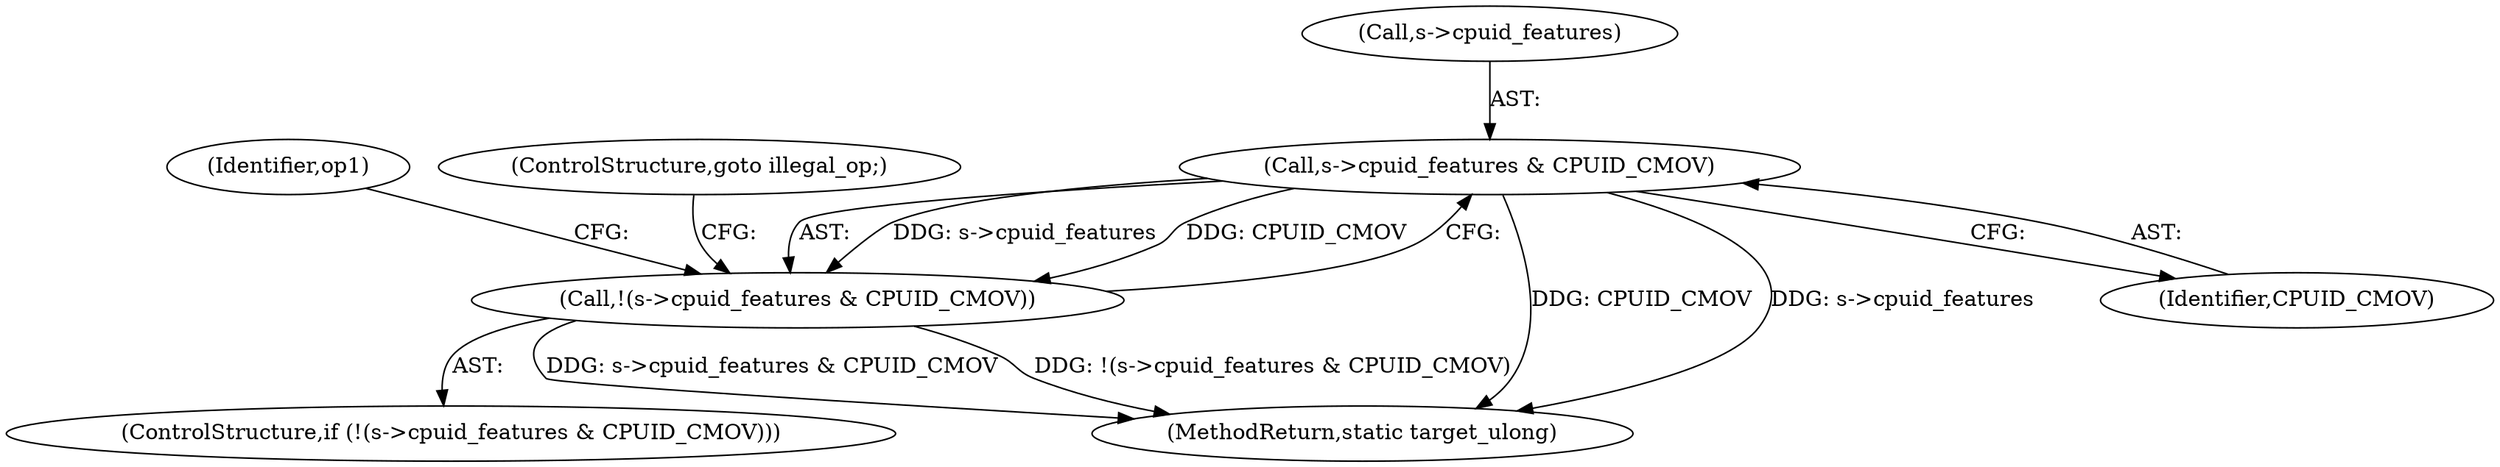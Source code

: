 digraph "0_qemu_30663fd26c0307e414622c7a8607fbc04f92ec14@pointer" {
"1005335" [label="(Call,s->cpuid_features & CPUID_CMOV)"];
"1005334" [label="(Call,!(s->cpuid_features & CPUID_CMOV))"];
"1005343" [label="(Identifier,op1)"];
"1005336" [label="(Call,s->cpuid_features)"];
"1005333" [label="(ControlStructure,if (!(s->cpuid_features & CPUID_CMOV)))"];
"1011840" [label="(MethodReturn,static target_ulong)"];
"1005335" [label="(Call,s->cpuid_features & CPUID_CMOV)"];
"1005339" [label="(Identifier,CPUID_CMOV)"];
"1005341" [label="(ControlStructure,goto illegal_op;)"];
"1005334" [label="(Call,!(s->cpuid_features & CPUID_CMOV))"];
"1005335" -> "1005334"  [label="AST: "];
"1005335" -> "1005339"  [label="CFG: "];
"1005336" -> "1005335"  [label="AST: "];
"1005339" -> "1005335"  [label="AST: "];
"1005334" -> "1005335"  [label="CFG: "];
"1005335" -> "1011840"  [label="DDG: CPUID_CMOV"];
"1005335" -> "1011840"  [label="DDG: s->cpuid_features"];
"1005335" -> "1005334"  [label="DDG: s->cpuid_features"];
"1005335" -> "1005334"  [label="DDG: CPUID_CMOV"];
"1005334" -> "1005333"  [label="AST: "];
"1005341" -> "1005334"  [label="CFG: "];
"1005343" -> "1005334"  [label="CFG: "];
"1005334" -> "1011840"  [label="DDG: s->cpuid_features & CPUID_CMOV"];
"1005334" -> "1011840"  [label="DDG: !(s->cpuid_features & CPUID_CMOV)"];
}
